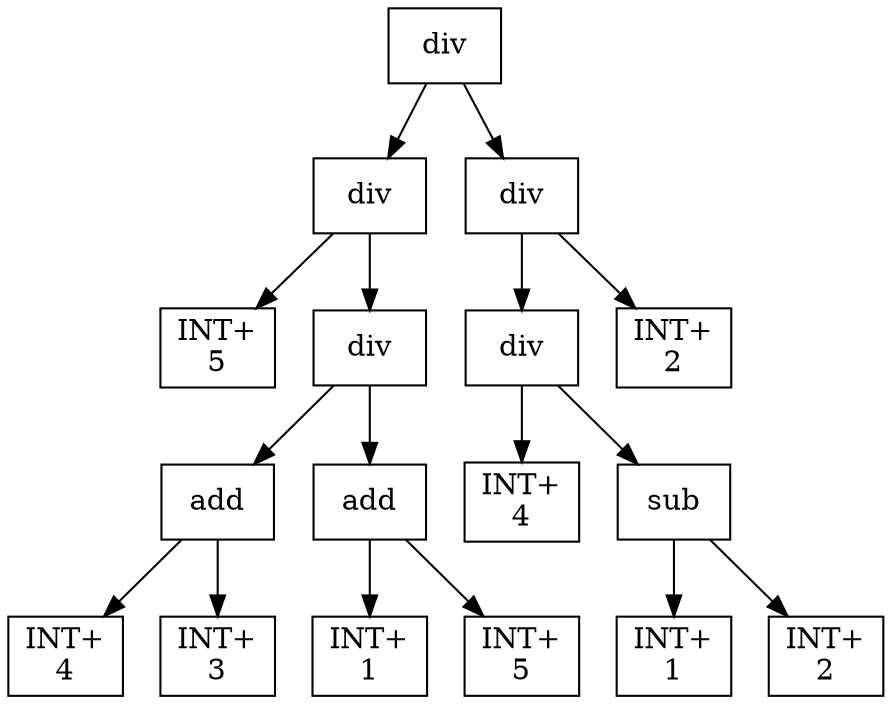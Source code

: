 digraph expr {
  node [shape=box];
  n1 [label="div"];
  n2 [label="div"];
  n3 [label="INT+\n5"];
  n4 [label="div"];
  n5 [label="add"];
  n6 [label="INT+\n4"];
  n7 [label="INT+\n3"];
  n5 -> n6;
  n5 -> n7;
  n8 [label="add"];
  n9 [label="INT+\n1"];
  n10 [label="INT+\n5"];
  n8 -> n9;
  n8 -> n10;
  n4 -> n5;
  n4 -> n8;
  n2 -> n3;
  n2 -> n4;
  n11 [label="div"];
  n12 [label="div"];
  n13 [label="INT+\n4"];
  n14 [label="sub"];
  n15 [label="INT+\n1"];
  n16 [label="INT+\n2"];
  n14 -> n15;
  n14 -> n16;
  n12 -> n13;
  n12 -> n14;
  n17 [label="INT+\n2"];
  n11 -> n12;
  n11 -> n17;
  n1 -> n2;
  n1 -> n11;
}